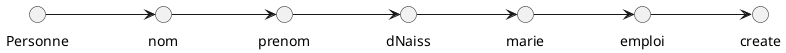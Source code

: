 @startuml

left to right direction
circle Personne
circle nom
circle prenom
circle dNaiss
circle emploi
circle marie
circle create
Personne --> nom
nom --> prenom
prenom --> dNaiss
dNaiss --> marie
marie --> emploi
emploi --> create

@enduml
